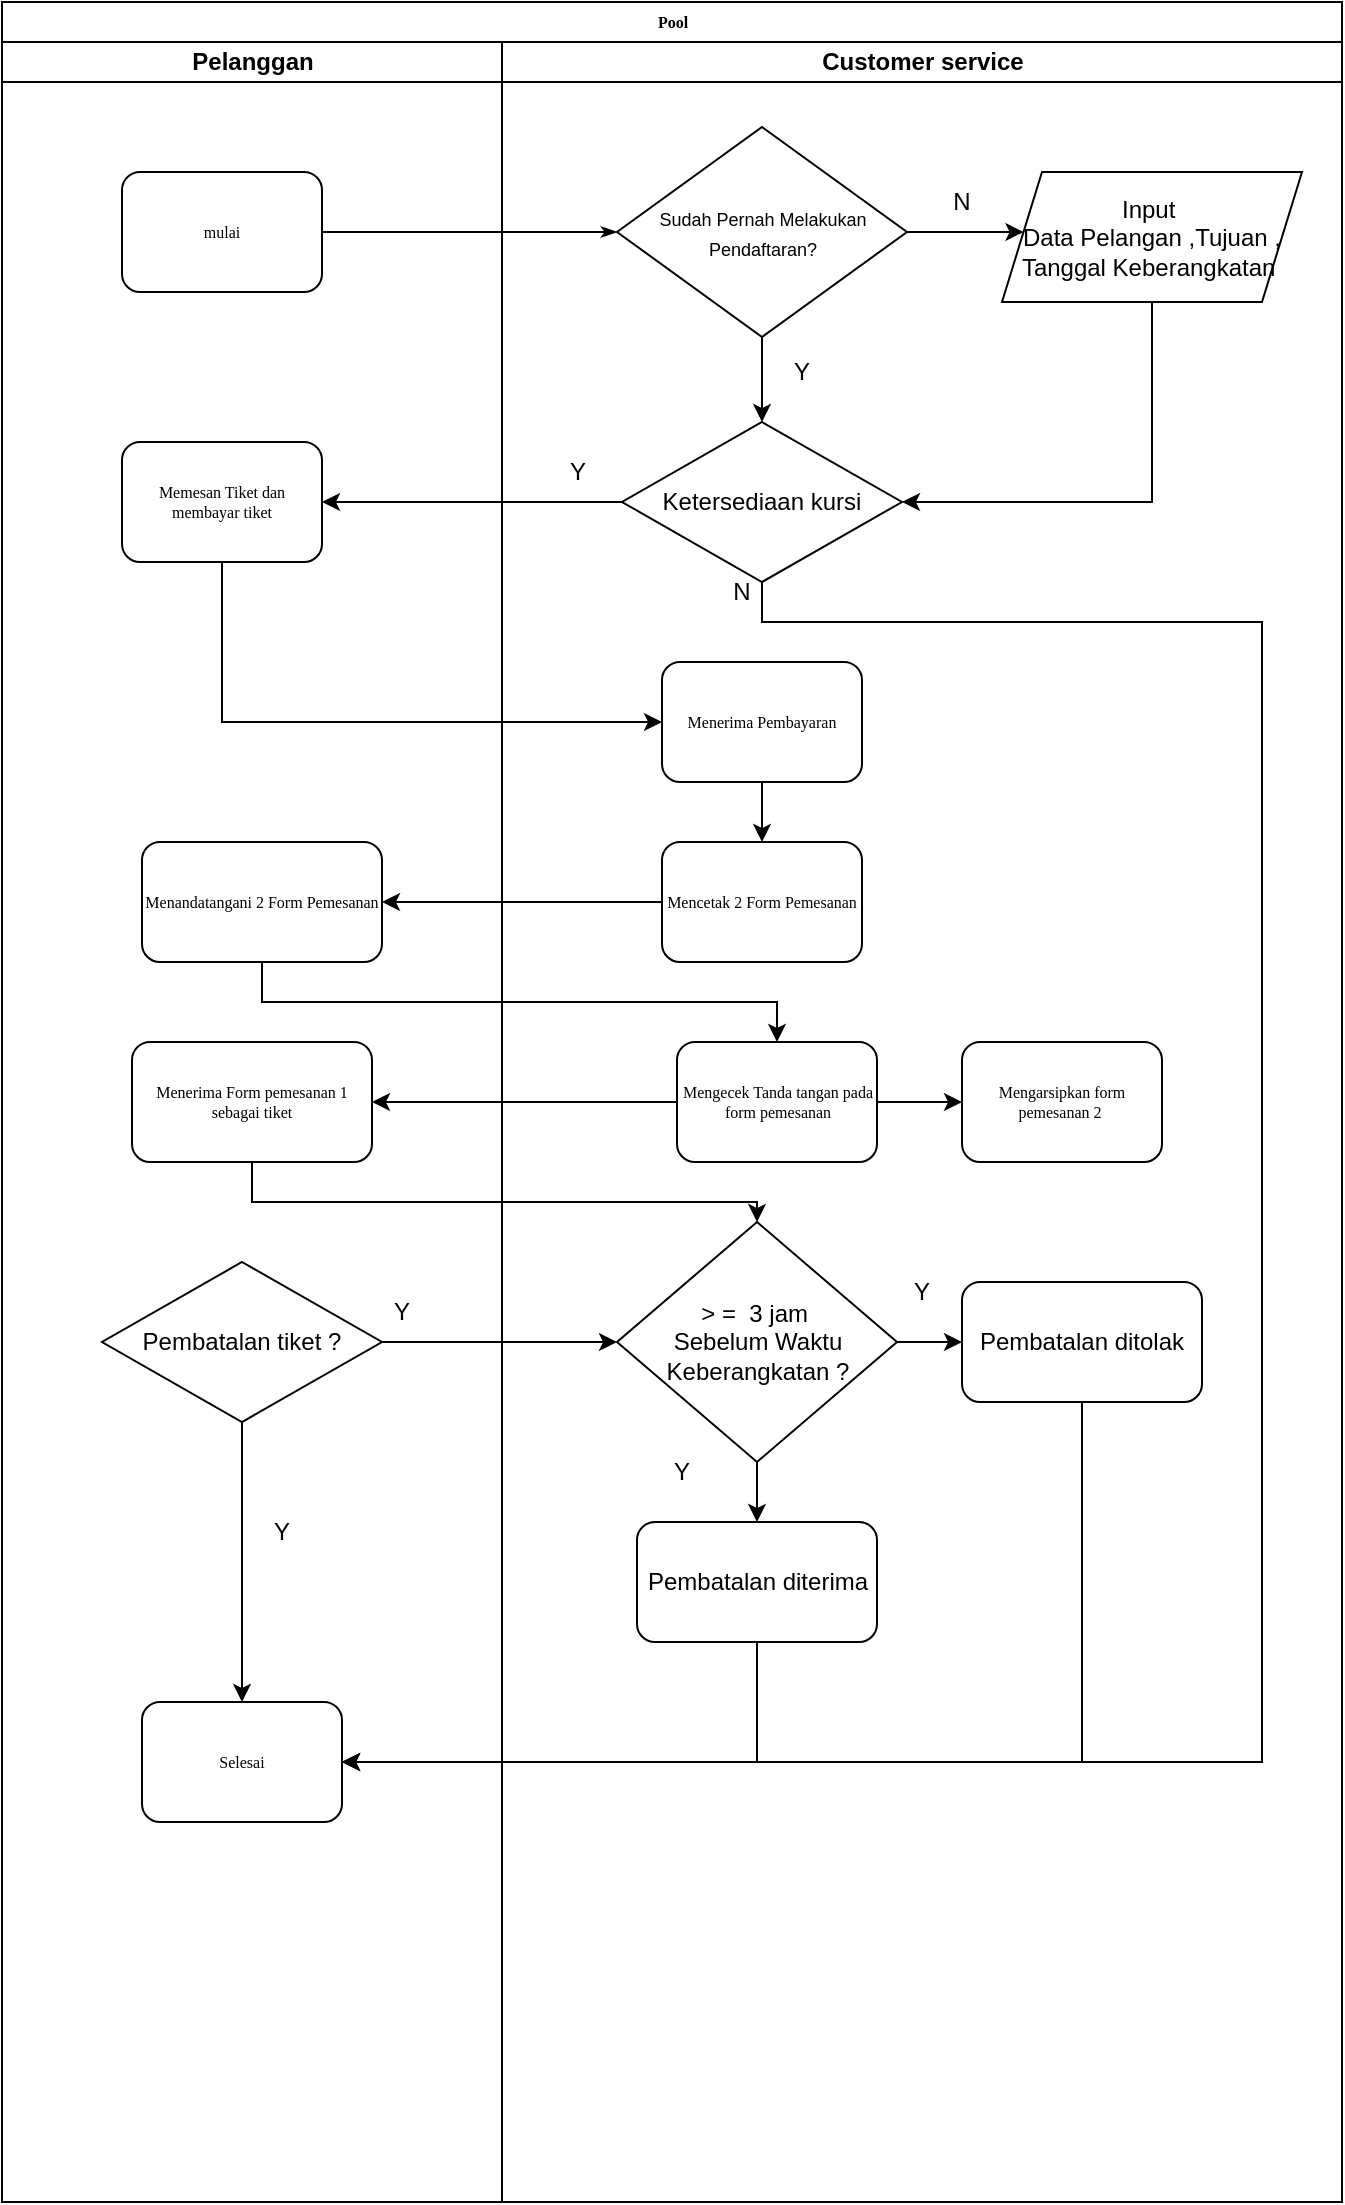 <mxfile version="24.2.7" type="github">
  <diagram name="Page-1" id="74e2e168-ea6b-b213-b513-2b3c1d86103e">
    <mxGraphModel dx="1615" dy="888" grid="1" gridSize="10" guides="1" tooltips="1" connect="1" arrows="1" fold="1" page="1" pageScale="1" pageWidth="1100" pageHeight="850" background="none" math="0" shadow="0">
      <root>
        <mxCell id="0" />
        <mxCell id="1" parent="0" />
        <mxCell id="77e6c97f196da883-1" value="Pool" style="swimlane;html=1;childLayout=stackLayout;startSize=20;rounded=0;shadow=0;labelBackgroundColor=none;strokeWidth=1;fontFamily=Verdana;fontSize=8;align=center;" parent="1" vertex="1">
          <mxGeometry x="60" y="10" width="670" height="1100" as="geometry" />
        </mxCell>
        <mxCell id="77e6c97f196da883-26" style="edgeStyle=orthogonalEdgeStyle;rounded=1;html=1;labelBackgroundColor=none;startArrow=none;startFill=0;startSize=5;endArrow=classicThin;endFill=1;endSize=5;jettySize=auto;orthogonalLoop=1;strokeWidth=1;fontFamily=Verdana;fontSize=8;entryX=0;entryY=0.5;entryDx=0;entryDy=0;" parent="77e6c97f196da883-1" source="77e6c97f196da883-8" target="2BtfIERAYZwFO2RKLF-u-7" edge="1">
          <mxGeometry relative="1" as="geometry">
            <mxPoint x="300" y="130" as="targetPoint" />
          </mxGeometry>
        </mxCell>
        <mxCell id="77e6c97f196da883-2" value="Pelanggan" style="swimlane;html=1;startSize=20;" parent="77e6c97f196da883-1" vertex="1">
          <mxGeometry y="20" width="250" height="1080" as="geometry" />
        </mxCell>
        <mxCell id="77e6c97f196da883-8" value="mulai" style="rounded=1;whiteSpace=wrap;html=1;shadow=0;labelBackgroundColor=none;strokeWidth=1;fontFamily=Verdana;fontSize=8;align=center;" parent="77e6c97f196da883-2" vertex="1">
          <mxGeometry x="60" y="65" width="100" height="60" as="geometry" />
        </mxCell>
        <mxCell id="2BtfIERAYZwFO2RKLF-u-25" value="Memesan Tiket dan membayar tiket" style="rounded=1;whiteSpace=wrap;html=1;shadow=0;labelBackgroundColor=none;strokeWidth=1;fontFamily=Verdana;fontSize=8;align=center;" vertex="1" parent="77e6c97f196da883-2">
          <mxGeometry x="60" y="200" width="100" height="60" as="geometry" />
        </mxCell>
        <mxCell id="2BtfIERAYZwFO2RKLF-u-38" value="Menerima Form pemesanan 1 sebagai tiket" style="whiteSpace=wrap;html=1;fontSize=8;fontFamily=Verdana;rounded=1;shadow=0;labelBackgroundColor=none;strokeWidth=1;" vertex="1" parent="77e6c97f196da883-2">
          <mxGeometry x="65" y="500" width="120" height="60" as="geometry" />
        </mxCell>
        <mxCell id="2BtfIERAYZwFO2RKLF-u-28" value="Selesai" style="rounded=1;whiteSpace=wrap;html=1;shadow=0;labelBackgroundColor=none;strokeWidth=1;fontFamily=Verdana;fontSize=8;align=center;" vertex="1" parent="77e6c97f196da883-2">
          <mxGeometry x="70" y="830" width="100" height="60" as="geometry" />
        </mxCell>
        <mxCell id="2BtfIERAYZwFO2RKLF-u-72" value="Menandatangani 2 Form Pemesanan" style="whiteSpace=wrap;html=1;fontSize=8;fontFamily=Verdana;rounded=1;shadow=0;labelBackgroundColor=none;strokeWidth=1;" vertex="1" parent="77e6c97f196da883-2">
          <mxGeometry x="70" y="400" width="120" height="60" as="geometry" />
        </mxCell>
        <mxCell id="2BtfIERAYZwFO2RKLF-u-84" value="Y" style="text;html=1;align=center;verticalAlign=middle;whiteSpace=wrap;rounded=0;" vertex="1" parent="77e6c97f196da883-2">
          <mxGeometry x="170" y="620" width="60" height="30" as="geometry" />
        </mxCell>
        <mxCell id="2BtfIERAYZwFO2RKLF-u-85" value="Y" style="text;html=1;align=center;verticalAlign=middle;whiteSpace=wrap;rounded=0;" vertex="1" parent="77e6c97f196da883-2">
          <mxGeometry x="110" y="730" width="60" height="30" as="geometry" />
        </mxCell>
        <mxCell id="77e6c97f196da883-3" value="Customer service" style="swimlane;html=1;startSize=20;" parent="77e6c97f196da883-1" vertex="1">
          <mxGeometry x="250" y="20" width="420" height="1080" as="geometry" />
        </mxCell>
        <mxCell id="2BtfIERAYZwFO2RKLF-u-9" style="edgeStyle=orthogonalEdgeStyle;rounded=0;orthogonalLoop=1;jettySize=auto;html=1;exitX=1;exitY=0.5;exitDx=0;exitDy=0;" edge="1" parent="77e6c97f196da883-3" source="2BtfIERAYZwFO2RKLF-u-7" target="2BtfIERAYZwFO2RKLF-u-8">
          <mxGeometry relative="1" as="geometry">
            <Array as="points">
              <mxPoint x="230" y="95" />
              <mxPoint x="230" y="95" />
            </Array>
          </mxGeometry>
        </mxCell>
        <mxCell id="2BtfIERAYZwFO2RKLF-u-23" style="edgeStyle=orthogonalEdgeStyle;rounded=0;orthogonalLoop=1;jettySize=auto;html=1;entryX=0.5;entryY=0;entryDx=0;entryDy=0;" edge="1" parent="77e6c97f196da883-3" source="2BtfIERAYZwFO2RKLF-u-7" target="2BtfIERAYZwFO2RKLF-u-24">
          <mxGeometry relative="1" as="geometry">
            <mxPoint x="130" y="200" as="targetPoint" />
          </mxGeometry>
        </mxCell>
        <mxCell id="2BtfIERAYZwFO2RKLF-u-7" value="&lt;font style=&quot;font-size: 9px;&quot;&gt;Sudah Pernah Melakukan Pendaftaran?&lt;/font&gt;" style="rhombus;whiteSpace=wrap;html=1;" vertex="1" parent="77e6c97f196da883-3">
          <mxGeometry x="57.5" y="42.5" width="145" height="105" as="geometry" />
        </mxCell>
        <mxCell id="2BtfIERAYZwFO2RKLF-u-26" style="edgeStyle=orthogonalEdgeStyle;rounded=0;orthogonalLoop=1;jettySize=auto;html=1;entryX=1;entryY=0.5;entryDx=0;entryDy=0;exitX=0.5;exitY=1;exitDx=0;exitDy=0;" edge="1" parent="77e6c97f196da883-3" source="2BtfIERAYZwFO2RKLF-u-8" target="2BtfIERAYZwFO2RKLF-u-24">
          <mxGeometry relative="1" as="geometry" />
        </mxCell>
        <mxCell id="2BtfIERAYZwFO2RKLF-u-8" value="Input&amp;nbsp;&lt;div&gt;Data Pelangan ,Tujuan , Tanggal Keberangkatan&amp;nbsp;&lt;/div&gt;" style="shape=parallelogram;perimeter=parallelogramPerimeter;whiteSpace=wrap;html=1;fixedSize=1;" vertex="1" parent="77e6c97f196da883-3">
          <mxGeometry x="250" y="65" width="150" height="65" as="geometry" />
        </mxCell>
        <mxCell id="2BtfIERAYZwFO2RKLF-u-11" value="N" style="text;html=1;align=center;verticalAlign=middle;whiteSpace=wrap;rounded=0;" vertex="1" parent="77e6c97f196da883-3">
          <mxGeometry x="200" y="65" width="60" height="30" as="geometry" />
        </mxCell>
        <mxCell id="2BtfIERAYZwFO2RKLF-u-22" value="Y" style="text;html=1;align=center;verticalAlign=middle;whiteSpace=wrap;rounded=0;" vertex="1" parent="77e6c97f196da883-3">
          <mxGeometry x="120" y="150" width="60" height="30" as="geometry" />
        </mxCell>
        <mxCell id="2BtfIERAYZwFO2RKLF-u-24" value="Ketersediaan kursi" style="rhombus;whiteSpace=wrap;html=1;" vertex="1" parent="77e6c97f196da883-3">
          <mxGeometry x="60" y="190" width="140" height="80" as="geometry" />
        </mxCell>
        <mxCell id="2BtfIERAYZwFO2RKLF-u-35" value="" style="edgeStyle=orthogonalEdgeStyle;rounded=0;orthogonalLoop=1;jettySize=auto;html=1;" edge="1" parent="77e6c97f196da883-3" source="2BtfIERAYZwFO2RKLF-u-32" target="2BtfIERAYZwFO2RKLF-u-34">
          <mxGeometry relative="1" as="geometry" />
        </mxCell>
        <mxCell id="2BtfIERAYZwFO2RKLF-u-32" value="Menerima Pembayaran" style="rounded=1;whiteSpace=wrap;html=1;shadow=0;labelBackgroundColor=none;strokeWidth=1;fontFamily=Verdana;fontSize=8;align=center;" vertex="1" parent="77e6c97f196da883-3">
          <mxGeometry x="80" y="310" width="100" height="60" as="geometry" />
        </mxCell>
        <mxCell id="2BtfIERAYZwFO2RKLF-u-34" value="Mencetak 2 Form Pemesanan" style="rounded=1;whiteSpace=wrap;html=1;shadow=0;labelBackgroundColor=none;strokeWidth=1;fontFamily=Verdana;fontSize=8;align=center;" vertex="1" parent="77e6c97f196da883-3">
          <mxGeometry x="80" y="400" width="100" height="60" as="geometry" />
        </mxCell>
        <mxCell id="2BtfIERAYZwFO2RKLF-u-79" style="edgeStyle=orthogonalEdgeStyle;rounded=0;orthogonalLoop=1;jettySize=auto;html=1;" edge="1" parent="77e6c97f196da883-3" source="2BtfIERAYZwFO2RKLF-u-36" target="2BtfIERAYZwFO2RKLF-u-76">
          <mxGeometry relative="1" as="geometry" />
        </mxCell>
        <mxCell id="2BtfIERAYZwFO2RKLF-u-36" value="&lt;div&gt;Mengecek Tanda tangan pada form pemesanan&lt;/div&gt;" style="rounded=1;whiteSpace=wrap;html=1;shadow=0;labelBackgroundColor=none;strokeWidth=1;fontFamily=Verdana;fontSize=8;align=center;" vertex="1" parent="77e6c97f196da883-3">
          <mxGeometry x="87.5" y="500" width="100" height="60" as="geometry" />
        </mxCell>
        <mxCell id="2BtfIERAYZwFO2RKLF-u-42" value="N" style="text;html=1;align=center;verticalAlign=middle;whiteSpace=wrap;rounded=0;" vertex="1" parent="77e6c97f196da883-3">
          <mxGeometry x="90" y="260" width="60" height="30" as="geometry" />
        </mxCell>
        <mxCell id="2BtfIERAYZwFO2RKLF-u-59" value="Y" style="text;html=1;align=center;verticalAlign=middle;whiteSpace=wrap;rounded=0;" vertex="1" parent="77e6c97f196da883-3">
          <mxGeometry x="180" y="610" width="60" height="30" as="geometry" />
        </mxCell>
        <mxCell id="2BtfIERAYZwFO2RKLF-u-65" value="Y" style="text;html=1;align=center;verticalAlign=middle;whiteSpace=wrap;rounded=0;" vertex="1" parent="77e6c97f196da883-3">
          <mxGeometry x="7.5" y="200" width="60" height="30" as="geometry" />
        </mxCell>
        <mxCell id="2BtfIERAYZwFO2RKLF-u-43" value="Pembatalan tiket ?" style="rhombus;whiteSpace=wrap;html=1;" vertex="1" parent="77e6c97f196da883-3">
          <mxGeometry x="-200" y="610" width="140" height="80" as="geometry" />
        </mxCell>
        <mxCell id="2BtfIERAYZwFO2RKLF-u-53" style="edgeStyle=orthogonalEdgeStyle;rounded=0;orthogonalLoop=1;jettySize=auto;html=1;entryX=0;entryY=0.5;entryDx=0;entryDy=0;" edge="1" parent="77e6c97f196da883-3" source="2BtfIERAYZwFO2RKLF-u-43" target="2BtfIERAYZwFO2RKLF-u-54">
          <mxGeometry relative="1" as="geometry">
            <mxPoint x="70" y="560" as="targetPoint" />
          </mxGeometry>
        </mxCell>
        <mxCell id="2BtfIERAYZwFO2RKLF-u-54" value="&amp;gt; =&amp;nbsp; 3 jam&amp;nbsp;&lt;div&gt;Sebelum Waktu Keberangkatan ?&lt;/div&gt;" style="rhombus;whiteSpace=wrap;html=1;" vertex="1" parent="77e6c97f196da883-3">
          <mxGeometry x="57.5" y="590" width="140" height="120" as="geometry" />
        </mxCell>
        <mxCell id="2BtfIERAYZwFO2RKLF-u-58" value="" style="edgeStyle=orthogonalEdgeStyle;rounded=0;orthogonalLoop=1;jettySize=auto;html=1;" edge="1" parent="77e6c97f196da883-3" source="2BtfIERAYZwFO2RKLF-u-54" target="2BtfIERAYZwFO2RKLF-u-57">
          <mxGeometry relative="1" as="geometry" />
        </mxCell>
        <mxCell id="2BtfIERAYZwFO2RKLF-u-69" value="" style="edgeStyle=orthogonalEdgeStyle;rounded=0;orthogonalLoop=1;jettySize=auto;html=1;" edge="1" parent="77e6c97f196da883-3" source="2BtfIERAYZwFO2RKLF-u-54" target="2BtfIERAYZwFO2RKLF-u-68">
          <mxGeometry relative="1" as="geometry" />
        </mxCell>
        <mxCell id="2BtfIERAYZwFO2RKLF-u-57" value="Pembatalan ditolak" style="rounded=1;whiteSpace=wrap;html=1;" vertex="1" parent="77e6c97f196da883-3">
          <mxGeometry x="230" y="620" width="120" height="60" as="geometry" />
        </mxCell>
        <mxCell id="2BtfIERAYZwFO2RKLF-u-68" value="Pembatalan diterima" style="rounded=1;whiteSpace=wrap;html=1;" vertex="1" parent="77e6c97f196da883-3">
          <mxGeometry x="67.5" y="740" width="120" height="60" as="geometry" />
        </mxCell>
        <mxCell id="2BtfIERAYZwFO2RKLF-u-76" value="&lt;div&gt;Mengarsipkan form pemesanan 2&amp;nbsp;&lt;/div&gt;" style="rounded=1;whiteSpace=wrap;html=1;shadow=0;labelBackgroundColor=none;strokeWidth=1;fontFamily=Verdana;fontSize=8;align=center;" vertex="1" parent="77e6c97f196da883-3">
          <mxGeometry x="230" y="500" width="100" height="60" as="geometry" />
        </mxCell>
        <mxCell id="2BtfIERAYZwFO2RKLF-u-83" value="Y" style="text;html=1;align=center;verticalAlign=middle;whiteSpace=wrap;rounded=0;" vertex="1" parent="77e6c97f196da883-3">
          <mxGeometry x="60" y="700" width="60" height="30" as="geometry" />
        </mxCell>
        <mxCell id="2BtfIERAYZwFO2RKLF-u-27" style="edgeStyle=orthogonalEdgeStyle;rounded=0;orthogonalLoop=1;jettySize=auto;html=1;entryX=1;entryY=0.5;entryDx=0;entryDy=0;" edge="1" parent="77e6c97f196da883-1" source="2BtfIERAYZwFO2RKLF-u-24" target="2BtfIERAYZwFO2RKLF-u-25">
          <mxGeometry relative="1" as="geometry" />
        </mxCell>
        <mxCell id="2BtfIERAYZwFO2RKLF-u-33" style="edgeStyle=orthogonalEdgeStyle;rounded=0;orthogonalLoop=1;jettySize=auto;html=1;entryX=0;entryY=0.5;entryDx=0;entryDy=0;" edge="1" parent="77e6c97f196da883-1" source="2BtfIERAYZwFO2RKLF-u-25" target="2BtfIERAYZwFO2RKLF-u-32">
          <mxGeometry relative="1" as="geometry">
            <mxPoint x="140" y="410" as="targetPoint" />
            <Array as="points">
              <mxPoint x="110" y="360" />
            </Array>
          </mxGeometry>
        </mxCell>
        <mxCell id="2BtfIERAYZwFO2RKLF-u-45" style="edgeStyle=orthogonalEdgeStyle;rounded=0;orthogonalLoop=1;jettySize=auto;html=1;entryX=0.5;entryY=0;entryDx=0;entryDy=0;" edge="1" parent="77e6c97f196da883-1" source="2BtfIERAYZwFO2RKLF-u-43" target="2BtfIERAYZwFO2RKLF-u-28">
          <mxGeometry relative="1" as="geometry" />
        </mxCell>
        <mxCell id="2BtfIERAYZwFO2RKLF-u-29" style="edgeStyle=orthogonalEdgeStyle;rounded=0;orthogonalLoop=1;jettySize=auto;html=1;entryX=1;entryY=0.5;entryDx=0;entryDy=0;exitX=0.5;exitY=1;exitDx=0;exitDy=0;" edge="1" parent="77e6c97f196da883-1" source="2BtfIERAYZwFO2RKLF-u-24" target="2BtfIERAYZwFO2RKLF-u-28">
          <mxGeometry relative="1" as="geometry">
            <Array as="points">
              <mxPoint x="380" y="310" />
              <mxPoint x="630" y="310" />
              <mxPoint x="630" y="880" />
              <mxPoint x="170" y="880" />
            </Array>
          </mxGeometry>
        </mxCell>
        <mxCell id="2BtfIERAYZwFO2RKLF-u-73" style="edgeStyle=orthogonalEdgeStyle;rounded=0;orthogonalLoop=1;jettySize=auto;html=1;entryX=1;entryY=0.5;entryDx=0;entryDy=0;" edge="1" parent="77e6c97f196da883-1" source="2BtfIERAYZwFO2RKLF-u-34" target="2BtfIERAYZwFO2RKLF-u-72">
          <mxGeometry relative="1" as="geometry" />
        </mxCell>
        <mxCell id="2BtfIERAYZwFO2RKLF-u-74" style="edgeStyle=orthogonalEdgeStyle;rounded=0;orthogonalLoop=1;jettySize=auto;html=1;entryX=0.5;entryY=0;entryDx=0;entryDy=0;" edge="1" parent="77e6c97f196da883-1" source="2BtfIERAYZwFO2RKLF-u-72" target="2BtfIERAYZwFO2RKLF-u-36">
          <mxGeometry relative="1" as="geometry">
            <Array as="points">
              <mxPoint x="130" y="500" />
              <mxPoint x="388" y="500" />
            </Array>
          </mxGeometry>
        </mxCell>
        <mxCell id="2BtfIERAYZwFO2RKLF-u-78" style="edgeStyle=orthogonalEdgeStyle;rounded=0;orthogonalLoop=1;jettySize=auto;html=1;entryX=1;entryY=0.5;entryDx=0;entryDy=0;" edge="1" parent="77e6c97f196da883-1" source="2BtfIERAYZwFO2RKLF-u-36" target="2BtfIERAYZwFO2RKLF-u-38">
          <mxGeometry relative="1" as="geometry" />
        </mxCell>
        <mxCell id="2BtfIERAYZwFO2RKLF-u-80" style="edgeStyle=orthogonalEdgeStyle;rounded=0;orthogonalLoop=1;jettySize=auto;html=1;entryX=0.5;entryY=0;entryDx=0;entryDy=0;" edge="1" parent="77e6c97f196da883-1" source="2BtfIERAYZwFO2RKLF-u-38" target="2BtfIERAYZwFO2RKLF-u-54">
          <mxGeometry relative="1" as="geometry">
            <Array as="points">
              <mxPoint x="125" y="600" />
              <mxPoint x="378" y="600" />
            </Array>
          </mxGeometry>
        </mxCell>
        <mxCell id="2BtfIERAYZwFO2RKLF-u-81" style="edgeStyle=orthogonalEdgeStyle;rounded=0;orthogonalLoop=1;jettySize=auto;html=1;entryX=1;entryY=0.5;entryDx=0;entryDy=0;" edge="1" parent="77e6c97f196da883-1" source="2BtfIERAYZwFO2RKLF-u-57" target="2BtfIERAYZwFO2RKLF-u-28">
          <mxGeometry relative="1" as="geometry">
            <Array as="points">
              <mxPoint x="540" y="880" />
            </Array>
          </mxGeometry>
        </mxCell>
        <mxCell id="2BtfIERAYZwFO2RKLF-u-82" style="edgeStyle=orthogonalEdgeStyle;rounded=0;orthogonalLoop=1;jettySize=auto;html=1;entryX=1;entryY=0.5;entryDx=0;entryDy=0;" edge="1" parent="77e6c97f196da883-1" source="2BtfIERAYZwFO2RKLF-u-68" target="2BtfIERAYZwFO2RKLF-u-28">
          <mxGeometry relative="1" as="geometry">
            <Array as="points">
              <mxPoint x="378" y="880" />
            </Array>
          </mxGeometry>
        </mxCell>
      </root>
    </mxGraphModel>
  </diagram>
</mxfile>
